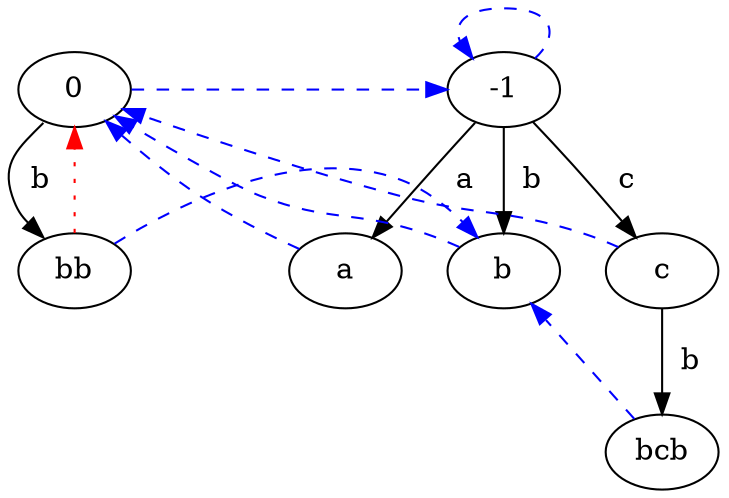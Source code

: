 digraph G {
    size="6,6" ;
    splines=true ; 
    0:sw -> bb:nw [label="  b  "] ;

    -1 -> a [label="  a  "] ;
    -1 -> b [label="  b  "] ;
    -1 -> c [label="  c   "] ;

    // b -> cbc [label="  c  "] ;
    c -> bcb [label="  b  "] ;
    // cbc -> bcbcb [label="  b  "] ; 
    // bcbcb -> bbcbcbb [label="  b  "] ;
    // bbcbcbb-> abbcbcbba [label="  a  "] ;

    0 -> -1 [style="dashed", color="blue", constraint=false] ;
    -1:ne -> -1:nw [style="dashed", color="blue", constraint=false] ;
    a -> 0 [style="dashed", color="blue", constraint=false] ;
    b -> 0 [style="dashed", color="blue", constraint=false] ; 
    c -> 0 [style="dashed", color="blue", constraint=false] ;
    bb -> b [style="dashed", color="blue", constraint=false] ;
    bcb -> b [style="dashed", color="blue", constraint=false] ;
    // cbc -> c [style="dashed", color="blue", constraint=false] ; 
    // bcbcb -> bcb [style="dashed", color="blue", constraint=false] ;
    // bbcbcbb -> bb [style="dashed", color="blue", constraint=false] ;
    // abbcbcbba -> a [style="dashed", color="blue", constraint=false] ;

    bb -> 0 [style="dotted", color="red", dir=forward] ;
    // bcbcb:nw -> b [style="dotted", color="red"] ;

    
    -1 [ pos = "2,6!"] ;
    0 [ pos = "0,6!"] ;
    a [ pos = "1,5!"] ;
    b [ pos = "2,5!"] ;
    c [ pos = "3,5!"] ;
    bb [ pos = "0,4!"] ;
    // cbc [ pos = "2,3!"] ;
    bcb [ pos = "3,3!"] ;
    // bcbcb [ pos = "2,2!"] ;
    // bbcbcbb [ pos = "2,1!"] ;
    // abbcbcbba [ pos = "2,0!"] ;

    sep=0.3 ; 
    nodesep=0.3 ;
}
